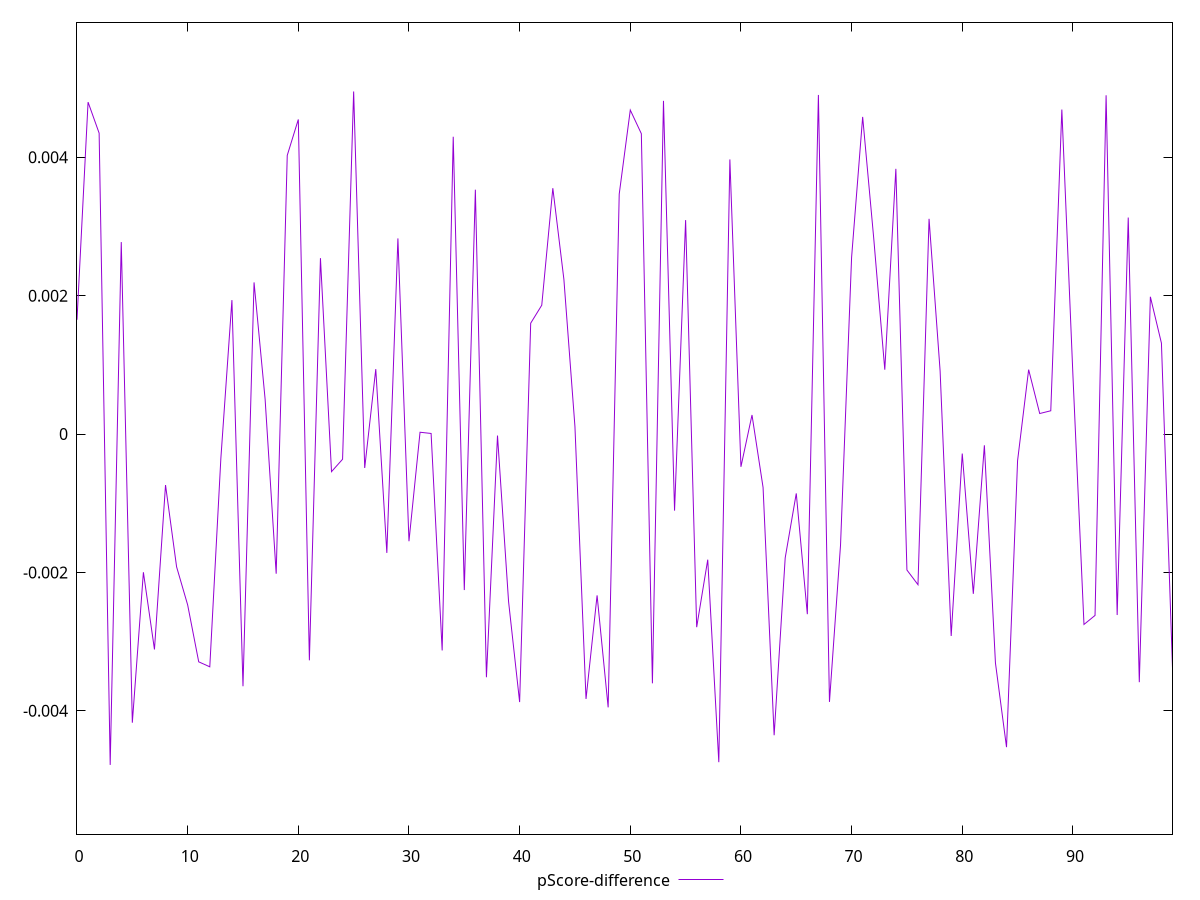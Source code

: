 reset

$pScoreDifference <<EOF
0 0.001651684609608517
1 0.004797107702675163
2 0.0043490181960459395
3 -0.004782459425002106
4 0.0027749450968386213
5 -0.004171974774256015
6 -0.0019977421619161717
7 -0.0031133206707235628
8 -0.0007371640789627376
9 -0.0019192644757056176
10 -0.002469518277235183
11 -0.0032921894054619427
12 -0.0033644353293740825
13 -0.00035234578256015947
14 0.0019356943808706006
15 -0.0036448791814027715
16 0.0021916697826784848
17 0.000503657913245803
18 -0.002018447337012841
19 0.004027409074633392
20 0.0045468022193762
21 -0.0032700506040299615
22 0.0025417857989941117
23 -0.0005435605285472045
24 -0.000364077932296758
25 0.0049509698147653936
26 -0.000490086567900061
27 0.0009382925148803123
28 -0.0017177847803576118
29 0.002826939999818312
30 -0.00154910658826235
31 0.000026066444027694757
32 0.000008378549725573947
33 -0.0031274756349708444
34 0.004297088336627675
35 -0.002254673775938576
36 0.00353195241486004
37 -0.003515036452622522
38 -0.00002212338609836051
39 -0.002420257368557832
40 -0.0038737453009657363
41 0.0016023943545671049
42 0.0018618961956673452
43 0.0035532124711052937
44 0.002235971212643406
45 0.00010592729238556586
46 -0.003828535833800828
47 -0.0023314501844462487
48 -0.003950144367810937
49 0.0034678002678468767
50 0.0046826725095167054
51 0.004340896549346662
52 -0.0036030744794485203
53 0.0048157120225674754
54 -0.0011074072176101013
55 0.0030926835201119385
56 -0.0027913480053094464
57 -0.0018157618318143665
58 -0.004742652461884156
59 0.003968716728394717
60 -0.00047355422733377783
61 0.00027533032190024676
62 -0.0007721503356298287
63 -0.004352748749967272
64 -0.0017891987809396381
65 -0.0008581470551637382
66 -0.0026032242915852155
67 0.004901066796441811
68 -0.0038714161888060428
69 -0.001606508144408103
70 0.0025527130016129718
71 0.004583680125077372
72 0.0028290239790821348
73 0.0009298952731581211
74 0.0038327970564154823
75 -0.001965159783308801
76 -0.0021774777039432758
77 0.00311085510942144
78 0.0009105820613168891
79 -0.002918405191353668
80 -0.0002818690972504756
81 -0.0023090719553663375
82 -0.00016275323408576625
83 -0.003308828040546774
84 -0.0045252135657034565
85 -0.0003854484909321665
86 0.0009308216952690906
87 0.00029650197118846755
88 0.0003363252284628304
89 0.0046901986007996666
90 0.0008535956283587387
91 -0.0027519785281316933
92 -0.0026211396961005606
93 0.004896253588086985
94 -0.00261568369655113
95 0.0031293511883000447
96 -0.0035867095343389277
97 0.001983869531978044
98 0.0013138372283142408
99 -0.0033812029401052435
EOF

set key outside below
set xrange [0:99]
set yrange [-0.005782459425002106:0.005950969814765394]
set trange [-0.005782459425002106:0.005950969814765394]
set terminal svg size 640, 500 enhanced background rgb 'white'
set output "report_00013_2021-02-09T12-04-24.940Z/bootup-time/samples/pages/pScore-difference/values.svg"

plot $pScoreDifference title "pScore-difference" with line

reset
